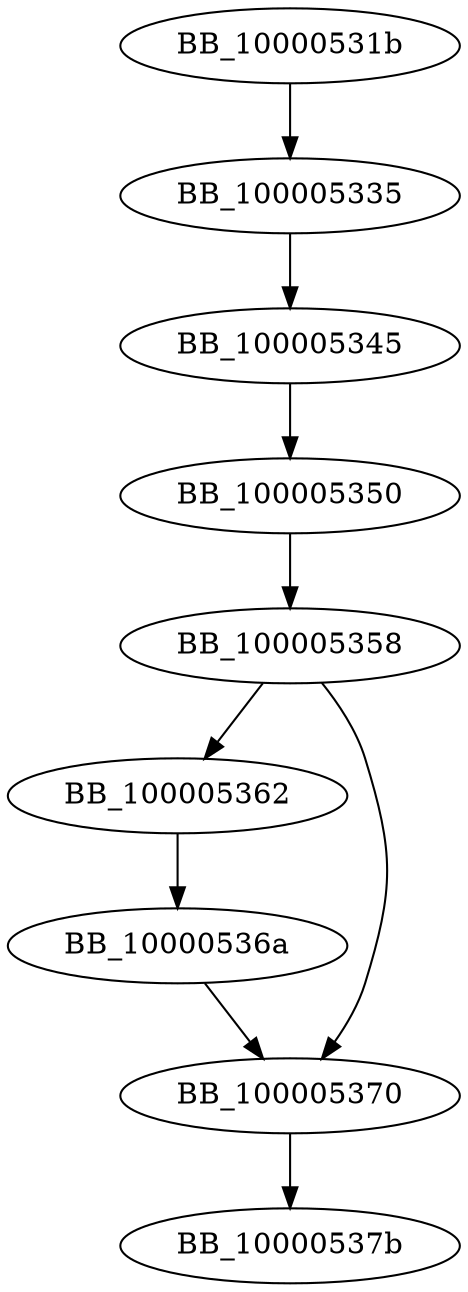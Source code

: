 DiGraph __Z19appendPathComponentPcS_{
BB_10000531b->BB_100005335
BB_100005335->BB_100005345
BB_100005345->BB_100005350
BB_100005350->BB_100005358
BB_100005358->BB_100005362
BB_100005358->BB_100005370
BB_100005362->BB_10000536a
BB_10000536a->BB_100005370
BB_100005370->BB_10000537b
}
